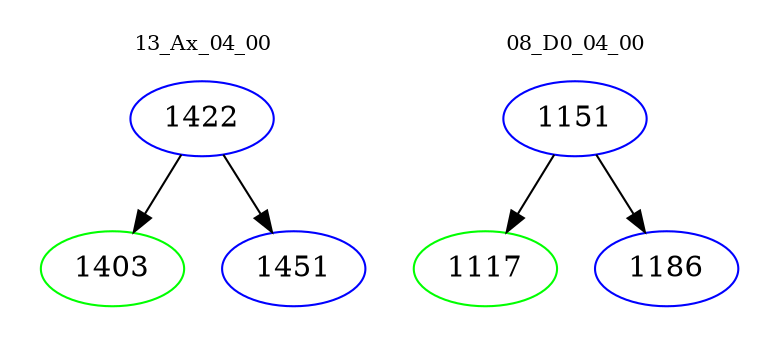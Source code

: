 digraph{
subgraph cluster_0 {
color = white
label = "13_Ax_04_00";
fontsize=10;
T0_1422 [label="1422", color="blue"]
T0_1422 -> T0_1403 [color="black"]
T0_1403 [label="1403", color="green"]
T0_1422 -> T0_1451 [color="black"]
T0_1451 [label="1451", color="blue"]
}
subgraph cluster_1 {
color = white
label = "08_D0_04_00";
fontsize=10;
T1_1151 [label="1151", color="blue"]
T1_1151 -> T1_1117 [color="black"]
T1_1117 [label="1117", color="green"]
T1_1151 -> T1_1186 [color="black"]
T1_1186 [label="1186", color="blue"]
}
}
